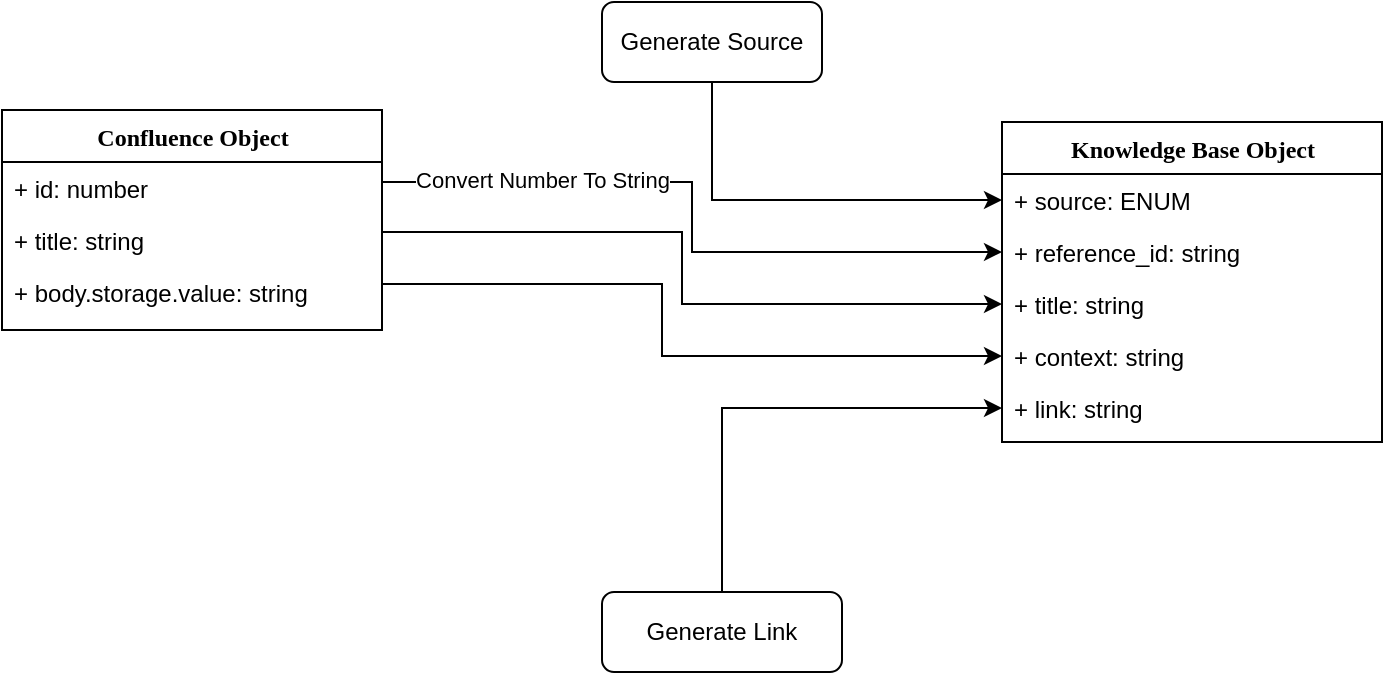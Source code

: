 <mxfile version="17.4.3" type="github">
  <diagram name="Page-1" id="9f46799a-70d6-7492-0946-bef42562c5a5">
    <mxGraphModel dx="1426" dy="801" grid="1" gridSize="10" guides="1" tooltips="1" connect="1" arrows="1" fold="1" page="1" pageScale="1" pageWidth="1100" pageHeight="850" background="none" math="0" shadow="0">
      <root>
        <mxCell id="0" />
        <mxCell id="1" parent="0" />
        <mxCell id="78961159f06e98e8-17" value="Knowledge Base Object" style="swimlane;html=1;fontStyle=1;align=center;verticalAlign=top;childLayout=stackLayout;horizontal=1;startSize=26;horizontalStack=0;resizeParent=1;resizeLast=0;collapsible=1;marginBottom=0;swimlaneFillColor=#ffffff;rounded=0;shadow=0;comic=0;labelBackgroundColor=none;strokeWidth=1;fillColor=none;fontFamily=Verdana;fontSize=12" parent="1" vertex="1">
          <mxGeometry x="770" y="170" width="190" height="160" as="geometry" />
        </mxCell>
        <mxCell id="78961159f06e98e8-21" value="+ source: ENUM" style="text;html=1;strokeColor=none;fillColor=none;align=left;verticalAlign=top;spacingLeft=4;spacingRight=4;whiteSpace=wrap;overflow=hidden;rotatable=0;points=[[0,0.5],[1,0.5]];portConstraint=eastwest;" parent="78961159f06e98e8-17" vertex="1">
          <mxGeometry y="26" width="190" height="26" as="geometry" />
        </mxCell>
        <mxCell id="78961159f06e98e8-23" value="+ reference_id: string" style="text;html=1;strokeColor=none;fillColor=none;align=left;verticalAlign=top;spacingLeft=4;spacingRight=4;whiteSpace=wrap;overflow=hidden;rotatable=0;points=[[0,0.5],[1,0.5]];portConstraint=eastwest;" parent="78961159f06e98e8-17" vertex="1">
          <mxGeometry y="52" width="190" height="26" as="geometry" />
        </mxCell>
        <mxCell id="78961159f06e98e8-25" value="+ title: string" style="text;html=1;strokeColor=none;fillColor=none;align=left;verticalAlign=top;spacingLeft=4;spacingRight=4;whiteSpace=wrap;overflow=hidden;rotatable=0;points=[[0,0.5],[1,0.5]];portConstraint=eastwest;" parent="78961159f06e98e8-17" vertex="1">
          <mxGeometry y="78" width="190" height="26" as="geometry" />
        </mxCell>
        <mxCell id="78961159f06e98e8-26" value="+ context: string" style="text;html=1;strokeColor=none;fillColor=none;align=left;verticalAlign=top;spacingLeft=4;spacingRight=4;whiteSpace=wrap;overflow=hidden;rotatable=0;points=[[0,0.5],[1,0.5]];portConstraint=eastwest;" parent="78961159f06e98e8-17" vertex="1">
          <mxGeometry y="104" width="190" height="26" as="geometry" />
        </mxCell>
        <mxCell id="78961159f06e98e8-24" value="+ link: string" style="text;html=1;strokeColor=none;fillColor=none;align=left;verticalAlign=top;spacingLeft=4;spacingRight=4;whiteSpace=wrap;overflow=hidden;rotatable=0;points=[[0,0.5],[1,0.5]];portConstraint=eastwest;" parent="78961159f06e98e8-17" vertex="1">
          <mxGeometry y="130" width="190" height="26" as="geometry" />
        </mxCell>
        <mxCell id="1ZLmUHPZvTXVFiyiWBps-11" style="edgeStyle=orthogonalEdgeStyle;rounded=0;orthogonalLoop=1;jettySize=auto;html=1;" edge="1" parent="1" source="1ZLmUHPZvTXVFiyiWBps-1" target="78961159f06e98e8-24">
          <mxGeometry relative="1" as="geometry" />
        </mxCell>
        <mxCell id="1ZLmUHPZvTXVFiyiWBps-1" value="Generate Link" style="rounded=1;whiteSpace=wrap;html=1;" vertex="1" parent="1">
          <mxGeometry x="570" y="405" width="120" height="40" as="geometry" />
        </mxCell>
        <mxCell id="1ZLmUHPZvTXVFiyiWBps-2" value="Confluence Object" style="swimlane;html=1;fontStyle=1;align=center;verticalAlign=top;childLayout=stackLayout;horizontal=1;startSize=26;horizontalStack=0;resizeParent=1;resizeLast=0;collapsible=1;marginBottom=0;swimlaneFillColor=#ffffff;rounded=0;shadow=0;comic=0;labelBackgroundColor=none;strokeWidth=1;fillColor=none;fontFamily=Verdana;fontSize=12" vertex="1" parent="1">
          <mxGeometry x="270" y="164" width="190" height="110" as="geometry" />
        </mxCell>
        <mxCell id="1ZLmUHPZvTXVFiyiWBps-3" value="+ id: number" style="text;html=1;strokeColor=none;fillColor=none;align=left;verticalAlign=top;spacingLeft=4;spacingRight=4;whiteSpace=wrap;overflow=hidden;rotatable=0;points=[[0,0.5],[1,0.5]];portConstraint=eastwest;" vertex="1" parent="1ZLmUHPZvTXVFiyiWBps-2">
          <mxGeometry y="26" width="190" height="26" as="geometry" />
        </mxCell>
        <mxCell id="1ZLmUHPZvTXVFiyiWBps-4" value="+ title: string" style="text;html=1;strokeColor=none;fillColor=none;align=left;verticalAlign=top;spacingLeft=4;spacingRight=4;whiteSpace=wrap;overflow=hidden;rotatable=0;points=[[0,0.5],[1,0.5]];portConstraint=eastwest;" vertex="1" parent="1ZLmUHPZvTXVFiyiWBps-2">
          <mxGeometry y="52" width="190" height="26" as="geometry" />
        </mxCell>
        <mxCell id="1ZLmUHPZvTXVFiyiWBps-5" value="+ body.storage.value: string" style="text;html=1;strokeColor=none;fillColor=none;align=left;verticalAlign=top;spacingLeft=4;spacingRight=4;whiteSpace=wrap;overflow=hidden;rotatable=0;points=[[0,0.5],[1,0.5]];portConstraint=eastwest;" vertex="1" parent="1ZLmUHPZvTXVFiyiWBps-2">
          <mxGeometry y="78" width="190" height="26" as="geometry" />
        </mxCell>
        <mxCell id="1ZLmUHPZvTXVFiyiWBps-10" style="edgeStyle=orthogonalEdgeStyle;rounded=0;orthogonalLoop=1;jettySize=auto;html=1;" edge="1" parent="1" source="1ZLmUHPZvTXVFiyiWBps-8" target="78961159f06e98e8-21">
          <mxGeometry relative="1" as="geometry" />
        </mxCell>
        <mxCell id="1ZLmUHPZvTXVFiyiWBps-8" value="Generate Source" style="rounded=1;whiteSpace=wrap;html=1;" vertex="1" parent="1">
          <mxGeometry x="570" y="110" width="110" height="40" as="geometry" />
        </mxCell>
        <mxCell id="1ZLmUHPZvTXVFiyiWBps-12" style="edgeStyle=orthogonalEdgeStyle;rounded=0;orthogonalLoop=1;jettySize=auto;html=1;entryX=0;entryY=0.5;entryDx=0;entryDy=0;" edge="1" parent="1" source="1ZLmUHPZvTXVFiyiWBps-3" target="78961159f06e98e8-23">
          <mxGeometry relative="1" as="geometry">
            <Array as="points">
              <mxPoint x="615" y="200" />
              <mxPoint x="615" y="235" />
            </Array>
          </mxGeometry>
        </mxCell>
        <mxCell id="1ZLmUHPZvTXVFiyiWBps-13" value="Convert Number To String" style="edgeLabel;html=1;align=center;verticalAlign=middle;resizable=0;points=[];" vertex="1" connectable="0" parent="1ZLmUHPZvTXVFiyiWBps-12">
          <mxGeometry x="-0.67" relative="1" as="geometry">
            <mxPoint x="23" y="-1" as="offset" />
          </mxGeometry>
        </mxCell>
        <mxCell id="1ZLmUHPZvTXVFiyiWBps-14" style="edgeStyle=orthogonalEdgeStyle;rounded=0;orthogonalLoop=1;jettySize=auto;html=1;" edge="1" parent="1" source="1ZLmUHPZvTXVFiyiWBps-4" target="78961159f06e98e8-25">
          <mxGeometry relative="1" as="geometry">
            <Array as="points">
              <mxPoint x="610" y="225" />
              <mxPoint x="610" y="261" />
            </Array>
          </mxGeometry>
        </mxCell>
        <mxCell id="1ZLmUHPZvTXVFiyiWBps-15" style="edgeStyle=orthogonalEdgeStyle;rounded=0;orthogonalLoop=1;jettySize=auto;html=1;entryX=0;entryY=0.5;entryDx=0;entryDy=0;" edge="1" parent="1" source="1ZLmUHPZvTXVFiyiWBps-5" target="78961159f06e98e8-26">
          <mxGeometry relative="1" as="geometry">
            <Array as="points">
              <mxPoint x="600" y="251" />
              <mxPoint x="600" y="287" />
            </Array>
          </mxGeometry>
        </mxCell>
      </root>
    </mxGraphModel>
  </diagram>
</mxfile>
